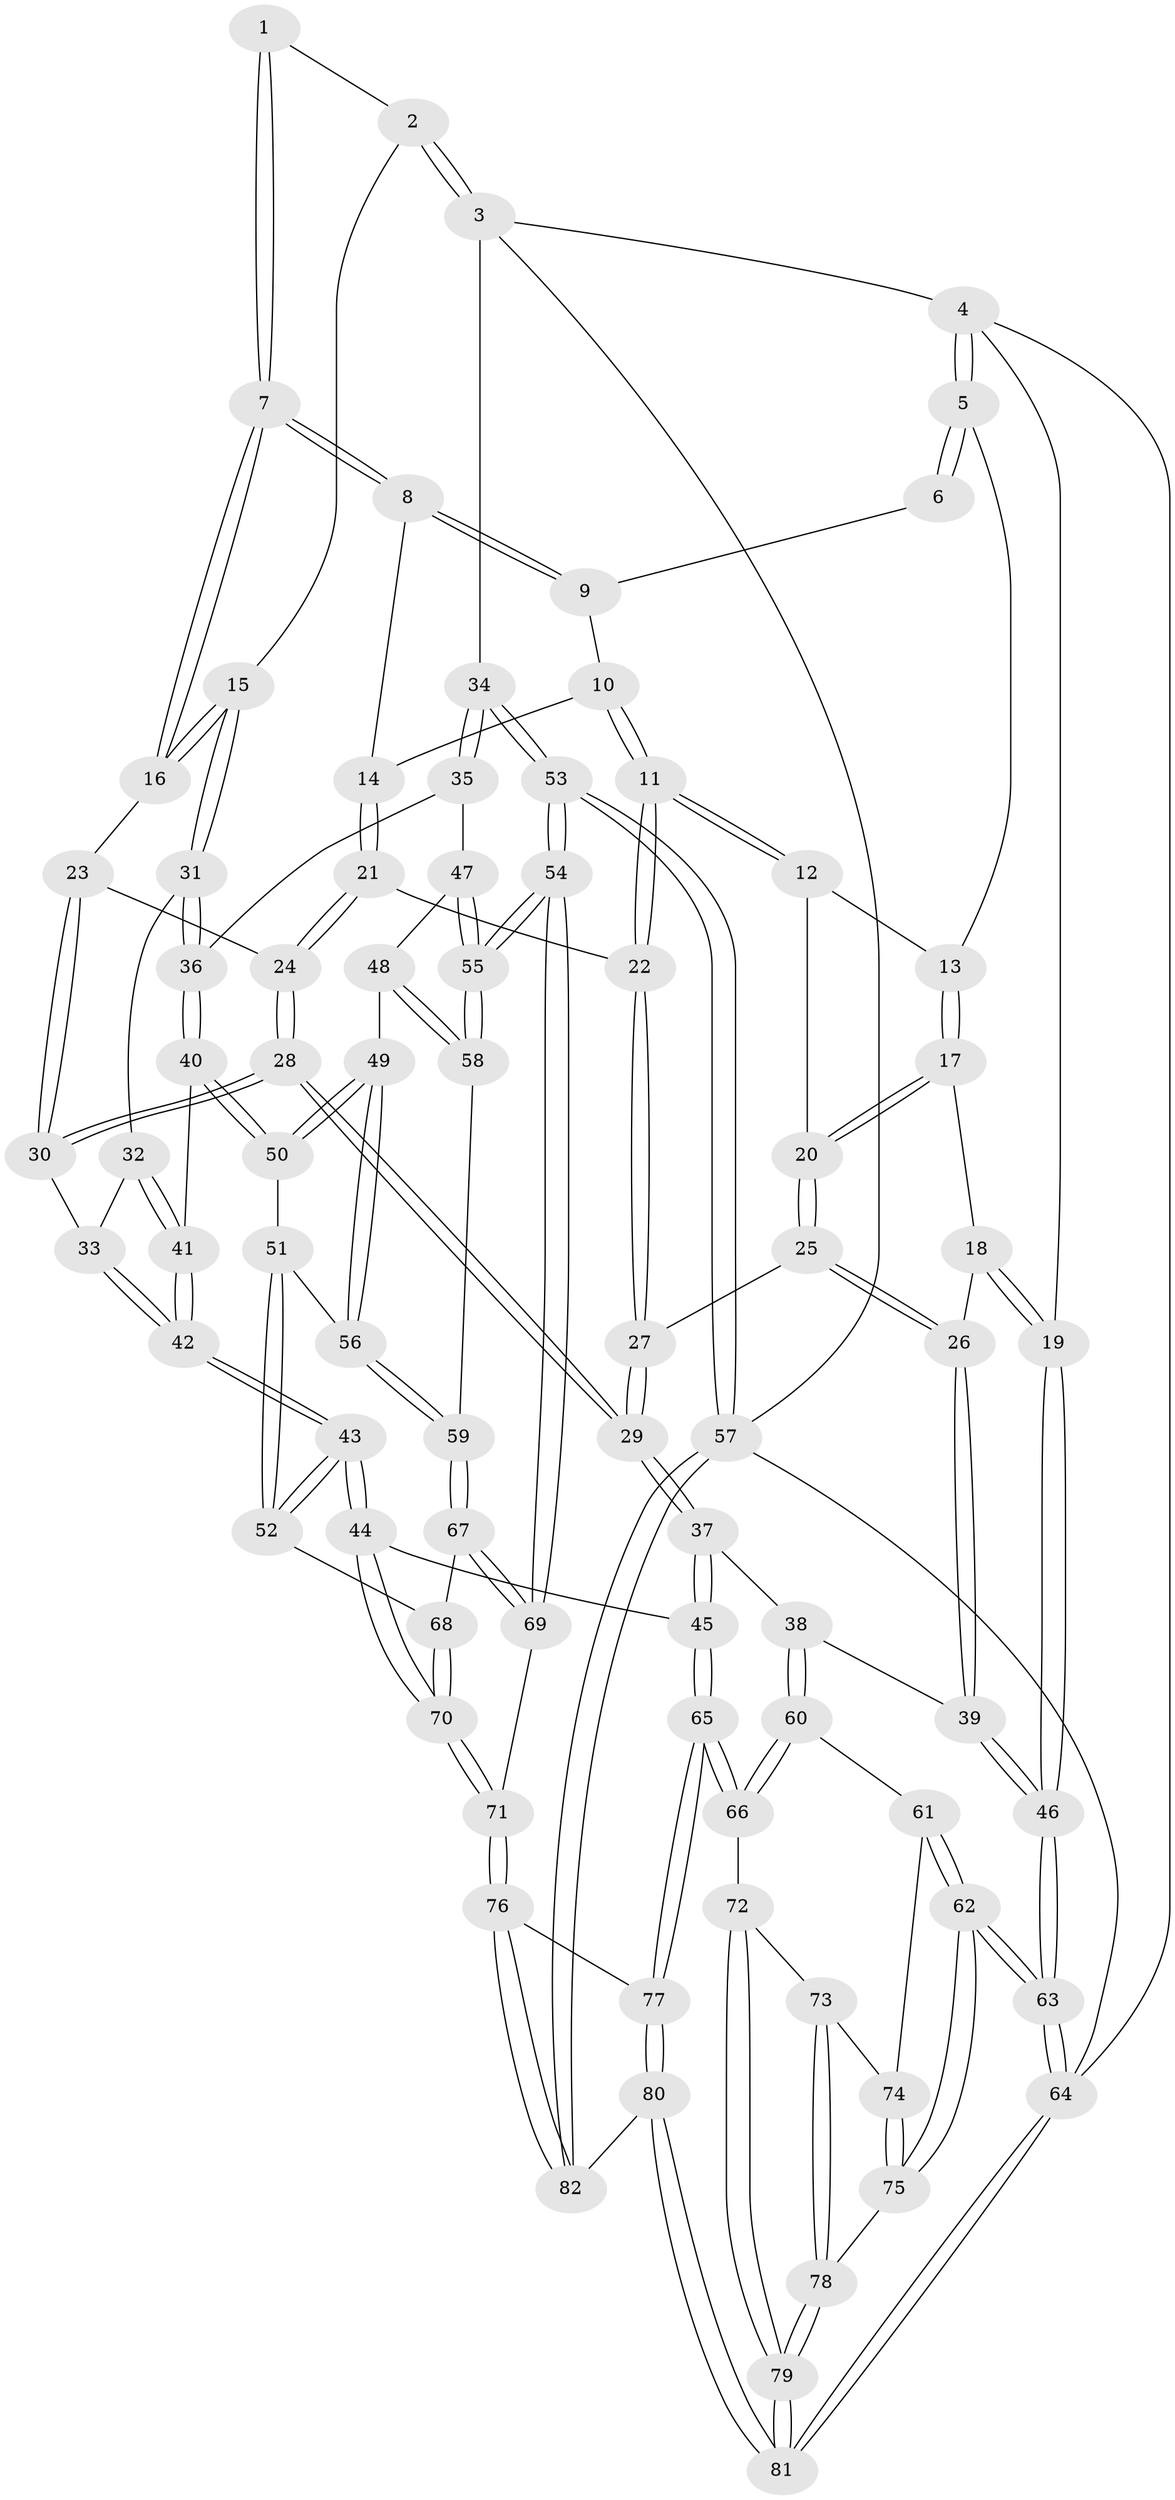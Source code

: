 // Generated by graph-tools (version 1.1) at 2025/51/03/09/25 03:51:09]
// undirected, 82 vertices, 202 edges
graph export_dot {
graph [start="1"]
  node [color=gray90,style=filled];
  1 [pos="+0.6647719393825897+0"];
  2 [pos="+0.9183476548794326+0"];
  3 [pos="+1+0"];
  4 [pos="+0+0"];
  5 [pos="+0.03209250996207505+0"];
  6 [pos="+0.31604424104363554+0"];
  7 [pos="+0.5819702697103691+0.18507997153545735"];
  8 [pos="+0.5654313592977264+0.1864295582269432"];
  9 [pos="+0.3713508370339521+0"];
  10 [pos="+0.3764549253132311+0.030842838400803225"];
  11 [pos="+0.34797079036400386+0.25516996440842155"];
  12 [pos="+0.158092417392157+0.09907940348365817"];
  13 [pos="+0.15176120066871324+0.09228522887836216"];
  14 [pos="+0.46831990366837406+0.22067357997175022"];
  15 [pos="+0.7213962483672146+0.2776524246034122"];
  16 [pos="+0.6624952382725617+0.26208863766960444"];
  17 [pos="+0.10212202174775092+0.26761895769399413"];
  18 [pos="+0.09589310573383265+0.27629125548594174"];
  19 [pos="+0+0.40564125543310037"];
  20 [pos="+0.20841012254960145+0.31105257257517416"];
  21 [pos="+0.3849784369123703+0.27559849167974276"];
  22 [pos="+0.35941391810215284+0.2718926768691394"];
  23 [pos="+0.5761075675736025+0.36406484138437323"];
  24 [pos="+0.41213671515923606+0.3209196570141375"];
  25 [pos="+0.2538242234429581+0.36169889187615467"];
  26 [pos="+0.18570145760546777+0.452672610449072"];
  27 [pos="+0.2744007564878732+0.3498985415255337"];
  28 [pos="+0.44944566535808317+0.46867259553191276"];
  29 [pos="+0.43229738125364714+0.5312357937337218"];
  30 [pos="+0.5658744027735018+0.39888145588273055"];
  31 [pos="+0.7821106922242631+0.32454265822596856"];
  32 [pos="+0.7159142006253526+0.43762094872142304"];
  33 [pos="+0.6237751029273126+0.48384381873840704"];
  34 [pos="+1+0.3199631730645076"];
  35 [pos="+1+0.35383724230789704"];
  36 [pos="+0.9654733404814979+0.3531435302366387"];
  37 [pos="+0.43117127932181837+0.5423050896530272"];
  38 [pos="+0.20720730314005445+0.534035075933619"];
  39 [pos="+0.17098414872833642+0.48916718584027563"];
  40 [pos="+0.758377562857914+0.5649099880327865"];
  41 [pos="+0.7373002929748451+0.539204889368274"];
  42 [pos="+0.5943333683475323+0.5553538259335565"];
  43 [pos="+0.5468458897077452+0.6162771605329019"];
  44 [pos="+0.5316520784797797+0.6205081867611241"];
  45 [pos="+0.48710897391873365+0.6217736177320142"];
  46 [pos="+0+0.4891636508065839"];
  47 [pos="+0.8981999394407554+0.557972137383936"];
  48 [pos="+0.7973962468368694+0.6002046860223968"];
  49 [pos="+0.7759119953937482+0.5862719594458339"];
  50 [pos="+0.7591997050818419+0.5690617157625615"];
  51 [pos="+0.702076290637867+0.608128443889087"];
  52 [pos="+0.565065743540034+0.6225171420643117"];
  53 [pos="+1+1"];
  54 [pos="+1+0.9046305556652077"];
  55 [pos="+0.9192521352867798+0.7540925934845107"];
  56 [pos="+0.7278513216528967+0.6689862684546781"];
  57 [pos="+1+1"];
  58 [pos="+0.8165647125094365+0.6726156922661182"];
  59 [pos="+0.7279864316814338+0.6935196240562733"];
  60 [pos="+0.2049908377873899+0.636885266723282"];
  61 [pos="+0.16856739500614384+0.6820376680503668"];
  62 [pos="+0+0.7616330158056042"];
  63 [pos="+0+0.7605360418972148"];
  64 [pos="+0+1"];
  65 [pos="+0.413394724678455+0.7526585371732314"];
  66 [pos="+0.36016765835718784+0.7504563952426926"];
  67 [pos="+0.7138918529430307+0.7078652724254362"];
  68 [pos="+0.6797707631033415+0.7039034694360488"];
  69 [pos="+0.7821841885372431+0.8573327577394907"];
  70 [pos="+0.6289607931705377+0.8189039141007939"];
  71 [pos="+0.6342870224594422+0.883220569791874"];
  72 [pos="+0.29522997217539204+0.7897690975178674"];
  73 [pos="+0.219188253815506+0.8045845636186142"];
  74 [pos="+0.17604253291489974+0.728726002463126"];
  75 [pos="+0.09711086304617314+0.8359064787411099"];
  76 [pos="+0.6230669291047872+0.8918478776620979"];
  77 [pos="+0.4533275982130294+0.8672307176473488"];
  78 [pos="+0.16923086667344+0.8801497367330857"];
  79 [pos="+0.23995951729480558+1"];
  80 [pos="+0.27197985226893845+1"];
  81 [pos="+0.2631995334780745+1"];
  82 [pos="+0.6414264582592532+1"];
  1 -- 2;
  1 -- 7;
  1 -- 7;
  2 -- 3;
  2 -- 3;
  2 -- 15;
  3 -- 4;
  3 -- 34;
  3 -- 57;
  4 -- 5;
  4 -- 5;
  4 -- 19;
  4 -- 64;
  5 -- 6;
  5 -- 6;
  5 -- 13;
  6 -- 9;
  7 -- 8;
  7 -- 8;
  7 -- 16;
  7 -- 16;
  8 -- 9;
  8 -- 9;
  8 -- 14;
  9 -- 10;
  10 -- 11;
  10 -- 11;
  10 -- 14;
  11 -- 12;
  11 -- 12;
  11 -- 22;
  11 -- 22;
  12 -- 13;
  12 -- 20;
  13 -- 17;
  13 -- 17;
  14 -- 21;
  14 -- 21;
  15 -- 16;
  15 -- 16;
  15 -- 31;
  15 -- 31;
  16 -- 23;
  17 -- 18;
  17 -- 20;
  17 -- 20;
  18 -- 19;
  18 -- 19;
  18 -- 26;
  19 -- 46;
  19 -- 46;
  20 -- 25;
  20 -- 25;
  21 -- 22;
  21 -- 24;
  21 -- 24;
  22 -- 27;
  22 -- 27;
  23 -- 24;
  23 -- 30;
  23 -- 30;
  24 -- 28;
  24 -- 28;
  25 -- 26;
  25 -- 26;
  25 -- 27;
  26 -- 39;
  26 -- 39;
  27 -- 29;
  27 -- 29;
  28 -- 29;
  28 -- 29;
  28 -- 30;
  28 -- 30;
  29 -- 37;
  29 -- 37;
  30 -- 33;
  31 -- 32;
  31 -- 36;
  31 -- 36;
  32 -- 33;
  32 -- 41;
  32 -- 41;
  33 -- 42;
  33 -- 42;
  34 -- 35;
  34 -- 35;
  34 -- 53;
  34 -- 53;
  35 -- 36;
  35 -- 47;
  36 -- 40;
  36 -- 40;
  37 -- 38;
  37 -- 45;
  37 -- 45;
  38 -- 39;
  38 -- 60;
  38 -- 60;
  39 -- 46;
  39 -- 46;
  40 -- 41;
  40 -- 50;
  40 -- 50;
  41 -- 42;
  41 -- 42;
  42 -- 43;
  42 -- 43;
  43 -- 44;
  43 -- 44;
  43 -- 52;
  43 -- 52;
  44 -- 45;
  44 -- 70;
  44 -- 70;
  45 -- 65;
  45 -- 65;
  46 -- 63;
  46 -- 63;
  47 -- 48;
  47 -- 55;
  47 -- 55;
  48 -- 49;
  48 -- 58;
  48 -- 58;
  49 -- 50;
  49 -- 50;
  49 -- 56;
  49 -- 56;
  50 -- 51;
  51 -- 52;
  51 -- 52;
  51 -- 56;
  52 -- 68;
  53 -- 54;
  53 -- 54;
  53 -- 57;
  53 -- 57;
  54 -- 55;
  54 -- 55;
  54 -- 69;
  54 -- 69;
  55 -- 58;
  55 -- 58;
  56 -- 59;
  56 -- 59;
  57 -- 82;
  57 -- 82;
  57 -- 64;
  58 -- 59;
  59 -- 67;
  59 -- 67;
  60 -- 61;
  60 -- 66;
  60 -- 66;
  61 -- 62;
  61 -- 62;
  61 -- 74;
  62 -- 63;
  62 -- 63;
  62 -- 75;
  62 -- 75;
  63 -- 64;
  63 -- 64;
  64 -- 81;
  64 -- 81;
  65 -- 66;
  65 -- 66;
  65 -- 77;
  65 -- 77;
  66 -- 72;
  67 -- 68;
  67 -- 69;
  67 -- 69;
  68 -- 70;
  68 -- 70;
  69 -- 71;
  70 -- 71;
  70 -- 71;
  71 -- 76;
  71 -- 76;
  72 -- 73;
  72 -- 79;
  72 -- 79;
  73 -- 74;
  73 -- 78;
  73 -- 78;
  74 -- 75;
  74 -- 75;
  75 -- 78;
  76 -- 77;
  76 -- 82;
  76 -- 82;
  77 -- 80;
  77 -- 80;
  78 -- 79;
  78 -- 79;
  79 -- 81;
  79 -- 81;
  80 -- 81;
  80 -- 81;
  80 -- 82;
}
